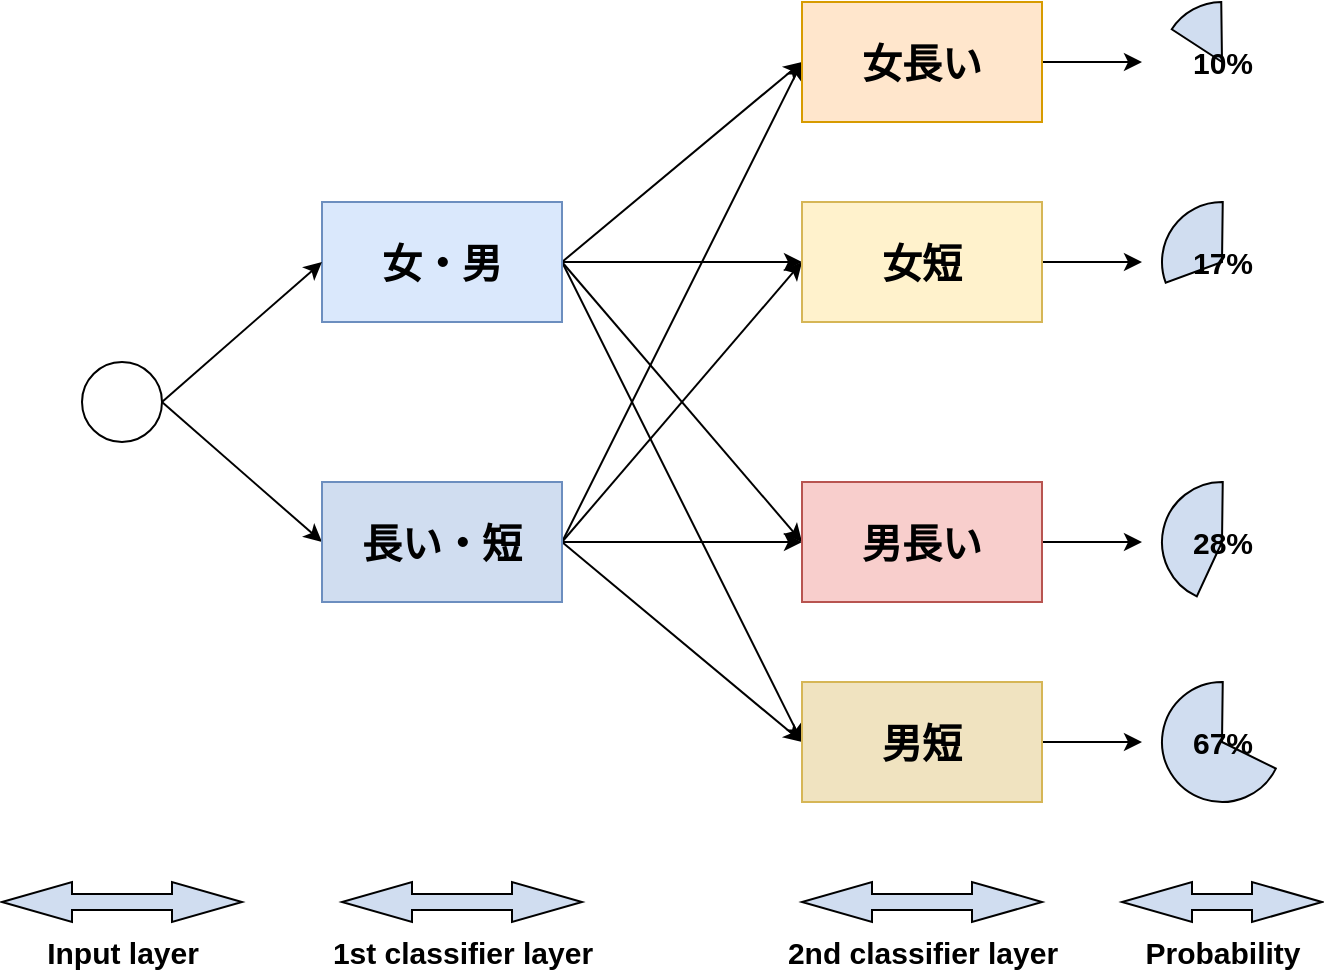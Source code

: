 <mxfile version="15.4.0" type="device"><diagram id="hx5TEmelfHpKQYu-bwiG" name="Page-1"><mxGraphModel dx="960" dy="632" grid="1" gridSize="10" guides="1" tooltips="1" connect="1" arrows="1" fold="1" page="1" pageScale="1" pageWidth="827" pageHeight="1169" math="0" shadow="0"><root><mxCell id="0"/><mxCell id="1" parent="0"/><mxCell id="Husw8VnCyZ3O4foxC_Sh-11" style="edgeStyle=none;rounded=0;orthogonalLoop=1;jettySize=auto;html=1;entryX=0;entryY=0.5;entryDx=0;entryDy=0;exitX=1;exitY=0.5;exitDx=0;exitDy=0;" edge="1" parent="1" source="Husw8VnCyZ3O4foxC_Sh-2" target="Husw8VnCyZ3O4foxC_Sh-6"><mxGeometry relative="1" as="geometry"/></mxCell><mxCell id="Husw8VnCyZ3O4foxC_Sh-13" style="edgeStyle=none;rounded=0;orthogonalLoop=1;jettySize=auto;html=1;exitX=1;exitY=0.5;exitDx=0;exitDy=0;" edge="1" parent="1" source="Husw8VnCyZ3O4foxC_Sh-2" target="Husw8VnCyZ3O4foxC_Sh-5"><mxGeometry relative="1" as="geometry"/></mxCell><mxCell id="Husw8VnCyZ3O4foxC_Sh-16" style="edgeStyle=none;rounded=0;orthogonalLoop=1;jettySize=auto;html=1;exitX=1;exitY=0.5;exitDx=0;exitDy=0;entryX=0;entryY=0.5;entryDx=0;entryDy=0;" edge="1" parent="1" source="Husw8VnCyZ3O4foxC_Sh-2" target="Husw8VnCyZ3O4foxC_Sh-7"><mxGeometry relative="1" as="geometry"/></mxCell><mxCell id="Husw8VnCyZ3O4foxC_Sh-18" style="edgeStyle=none;rounded=0;orthogonalLoop=1;jettySize=auto;html=1;exitX=1;exitY=0.5;exitDx=0;exitDy=0;entryX=0;entryY=0.5;entryDx=0;entryDy=0;" edge="1" parent="1" source="Husw8VnCyZ3O4foxC_Sh-2" target="Husw8VnCyZ3O4foxC_Sh-8"><mxGeometry relative="1" as="geometry"/></mxCell><mxCell id="Husw8VnCyZ3O4foxC_Sh-2" value="&lt;font style=&quot;font-size: 20px&quot;&gt;&lt;b&gt;女・男&lt;/b&gt;&lt;/font&gt;" style="rounded=0;whiteSpace=wrap;html=1;fillColor=#dae8fc;strokeColor=#6c8ebf;" vertex="1" parent="1"><mxGeometry x="200" y="160" width="120" height="60" as="geometry"/></mxCell><mxCell id="Husw8VnCyZ3O4foxC_Sh-9" style="rounded=0;orthogonalLoop=1;jettySize=auto;html=1;exitX=1;exitY=0.5;exitDx=0;exitDy=0;entryX=0;entryY=0.5;entryDx=0;entryDy=0;strokeWidth=1;" edge="1" parent="1" source="Husw8VnCyZ3O4foxC_Sh-3" target="Husw8VnCyZ3O4foxC_Sh-2"><mxGeometry relative="1" as="geometry"/></mxCell><mxCell id="Husw8VnCyZ3O4foxC_Sh-10" style="edgeStyle=none;rounded=0;orthogonalLoop=1;jettySize=auto;html=1;exitX=1;exitY=0.5;exitDx=0;exitDy=0;entryX=0;entryY=0.5;entryDx=0;entryDy=0;" edge="1" parent="1" source="Husw8VnCyZ3O4foxC_Sh-3" target="Husw8VnCyZ3O4foxC_Sh-4"><mxGeometry relative="1" as="geometry"/></mxCell><mxCell id="Husw8VnCyZ3O4foxC_Sh-3" value="" style="ellipse;whiteSpace=wrap;html=1;aspect=fixed;" vertex="1" parent="1"><mxGeometry x="80" y="240" width="40" height="40" as="geometry"/></mxCell><mxCell id="Husw8VnCyZ3O4foxC_Sh-14" style="edgeStyle=none;rounded=0;orthogonalLoop=1;jettySize=auto;html=1;exitX=1;exitY=0.5;exitDx=0;exitDy=0;entryX=0;entryY=0.5;entryDx=0;entryDy=0;" edge="1" parent="1" source="Husw8VnCyZ3O4foxC_Sh-4" target="Husw8VnCyZ3O4foxC_Sh-6"><mxGeometry relative="1" as="geometry"/></mxCell><mxCell id="Husw8VnCyZ3O4foxC_Sh-15" style="edgeStyle=none;rounded=0;orthogonalLoop=1;jettySize=auto;html=1;exitX=1;exitY=0.5;exitDx=0;exitDy=0;entryX=0;entryY=0.5;entryDx=0;entryDy=0;" edge="1" parent="1" source="Husw8VnCyZ3O4foxC_Sh-4" target="Husw8VnCyZ3O4foxC_Sh-5"><mxGeometry relative="1" as="geometry"/></mxCell><mxCell id="Husw8VnCyZ3O4foxC_Sh-17" style="edgeStyle=none;rounded=0;orthogonalLoop=1;jettySize=auto;html=1;exitX=1;exitY=0.5;exitDx=0;exitDy=0;entryX=0;entryY=0.5;entryDx=0;entryDy=0;" edge="1" parent="1" source="Husw8VnCyZ3O4foxC_Sh-4" target="Husw8VnCyZ3O4foxC_Sh-7"><mxGeometry relative="1" as="geometry"/></mxCell><mxCell id="Husw8VnCyZ3O4foxC_Sh-20" style="edgeStyle=none;rounded=0;orthogonalLoop=1;jettySize=auto;html=1;exitX=1;exitY=0.5;exitDx=0;exitDy=0;entryX=0;entryY=0.5;entryDx=0;entryDy=0;" edge="1" parent="1" source="Husw8VnCyZ3O4foxC_Sh-4" target="Husw8VnCyZ3O4foxC_Sh-8"><mxGeometry relative="1" as="geometry"/></mxCell><mxCell id="Husw8VnCyZ3O4foxC_Sh-4" value="&lt;span style=&quot;font-size: 20px&quot;&gt;&lt;b&gt;長い・短&lt;/b&gt;&lt;/span&gt;" style="rounded=0;whiteSpace=wrap;html=1;fillColor=#D0DDF0;strokeColor=#6c8ebf;" vertex="1" parent="1"><mxGeometry x="200" y="300" width="120" height="60" as="geometry"/></mxCell><mxCell id="Husw8VnCyZ3O4foxC_Sh-24" style="edgeStyle=none;rounded=0;orthogonalLoop=1;jettySize=auto;html=1;exitX=1;exitY=0.5;exitDx=0;exitDy=0;" edge="1" parent="1" source="Husw8VnCyZ3O4foxC_Sh-5"><mxGeometry relative="1" as="geometry"><mxPoint x="610" y="190" as="targetPoint"/></mxGeometry></mxCell><mxCell id="Husw8VnCyZ3O4foxC_Sh-5" value="&lt;font style=&quot;font-size: 20px&quot;&gt;&lt;b&gt;女短&lt;/b&gt;&lt;/font&gt;" style="rounded=0;whiteSpace=wrap;html=1;fillColor=#fff2cc;strokeColor=#d6b656;" vertex="1" parent="1"><mxGeometry x="440" y="160" width="120" height="60" as="geometry"/></mxCell><mxCell id="Husw8VnCyZ3O4foxC_Sh-22" style="edgeStyle=none;rounded=0;orthogonalLoop=1;jettySize=auto;html=1;" edge="1" parent="1" source="Husw8VnCyZ3O4foxC_Sh-6"><mxGeometry relative="1" as="geometry"><mxPoint x="610" y="90" as="targetPoint"/></mxGeometry></mxCell><mxCell id="Husw8VnCyZ3O4foxC_Sh-6" value="&lt;font style=&quot;font-size: 20px&quot;&gt;&lt;b&gt;女長い&lt;/b&gt;&lt;/font&gt;" style="rounded=0;whiteSpace=wrap;html=1;fillColor=#ffe6cc;strokeColor=#d79b00;" vertex="1" parent="1"><mxGeometry x="440" y="60" width="120" height="60" as="geometry"/></mxCell><mxCell id="Husw8VnCyZ3O4foxC_Sh-27" style="edgeStyle=none;rounded=0;orthogonalLoop=1;jettySize=auto;html=1;exitX=1;exitY=0.5;exitDx=0;exitDy=0;" edge="1" parent="1" source="Husw8VnCyZ3O4foxC_Sh-7"><mxGeometry relative="1" as="geometry"><mxPoint x="610" y="330" as="targetPoint"/></mxGeometry></mxCell><mxCell id="Husw8VnCyZ3O4foxC_Sh-7" value="&lt;font style=&quot;font-size: 20px&quot;&gt;&lt;b&gt;男長い&lt;/b&gt;&lt;/font&gt;" style="rounded=0;whiteSpace=wrap;html=1;fillColor=#f8cecc;strokeColor=#b85450;" vertex="1" parent="1"><mxGeometry x="440" y="300" width="120" height="60" as="geometry"/></mxCell><mxCell id="Husw8VnCyZ3O4foxC_Sh-28" style="edgeStyle=none;rounded=0;orthogonalLoop=1;jettySize=auto;html=1;exitX=1;exitY=0.5;exitDx=0;exitDy=0;" edge="1" parent="1" source="Husw8VnCyZ3O4foxC_Sh-8"><mxGeometry relative="1" as="geometry"><mxPoint x="610" y="430" as="targetPoint"/></mxGeometry></mxCell><mxCell id="Husw8VnCyZ3O4foxC_Sh-8" value="&lt;font style=&quot;font-size: 20px&quot;&gt;&lt;b&gt;男短&lt;/b&gt;&lt;/font&gt;" style="rounded=0;whiteSpace=wrap;html=1;fillColor=#F0E3C0;strokeColor=#d6b656;" vertex="1" parent="1"><mxGeometry x="440" y="400" width="120" height="60" as="geometry"/></mxCell><mxCell id="Husw8VnCyZ3O4foxC_Sh-21" value="&lt;font style=&quot;font-size: 15px&quot;&gt;&lt;b&gt;10%&lt;/b&gt;&lt;/font&gt;" style="verticalLabelPosition=middle;verticalAlign=middle;html=1;shape=mxgraph.basic.pie;startAngle=0.842;endAngle=0.998;fillColor=#D0DDF0;gradientColor=none;labelPosition=center;align=center;" vertex="1" parent="1"><mxGeometry x="620" y="60" width="60" height="60" as="geometry"/></mxCell><mxCell id="Husw8VnCyZ3O4foxC_Sh-23" value="&lt;font size=&quot;1&quot;&gt;&lt;b style=&quot;font-size: 15px&quot;&gt;17%&lt;/b&gt;&lt;/font&gt;" style="verticalLabelPosition=middle;verticalAlign=middle;html=1;shape=mxgraph.basic.pie;startAngle=0.694;endAngle=0.002;fillColor=#D0DDF0;gradientColor=none;labelPosition=center;align=center;" vertex="1" parent="1"><mxGeometry x="620" y="160" width="60" height="60" as="geometry"/></mxCell><mxCell id="Husw8VnCyZ3O4foxC_Sh-25" value="&lt;font style=&quot;font-size: 15px&quot;&gt;&lt;b&gt;28%&lt;/b&gt;&lt;/font&gt;" style="verticalLabelPosition=middle;verticalAlign=middle;html=1;shape=mxgraph.basic.pie;startAngle=0.569;endAngle=0.002;fillColor=#D0DDF0;gradientColor=none;textDirection=ltr;labelPosition=center;align=center;" vertex="1" parent="1"><mxGeometry x="620" y="300" width="60" height="60" as="geometry"/></mxCell><mxCell id="Husw8VnCyZ3O4foxC_Sh-26" value="&lt;font style=&quot;font-size: 15px&quot;&gt;&lt;b&gt;67%&lt;/b&gt;&lt;/font&gt;" style="verticalLabelPosition=middle;verticalAlign=middle;html=1;shape=mxgraph.basic.pie;startAngle=0.323;endAngle=0.002;fillColor=#D0DDF0;gradientColor=none;labelPosition=center;align=center;" vertex="1" parent="1"><mxGeometry x="620" y="400" width="60" height="60" as="geometry"/></mxCell><mxCell id="Husw8VnCyZ3O4foxC_Sh-31" value="&lt;font size=&quot;1&quot;&gt;&lt;b style=&quot;font-size: 15px&quot;&gt;2nd classifier layer&lt;/b&gt;&lt;/font&gt;" style="html=1;shadow=0;dashed=0;align=center;verticalAlign=top;shape=mxgraph.arrows2.twoWayArrow;dy=0.6;dx=35;fillColor=#D0DDF0;gradientColor=none;labelPosition=center;verticalLabelPosition=bottom;" vertex="1" parent="1"><mxGeometry x="440" y="500" width="120" height="20" as="geometry"/></mxCell><mxCell id="Husw8VnCyZ3O4foxC_Sh-32" value="&lt;font size=&quot;1&quot;&gt;&lt;b style=&quot;font-size: 15px&quot;&gt;1st classifier layer&lt;/b&gt;&lt;/font&gt;" style="html=1;shadow=0;dashed=0;align=center;verticalAlign=top;shape=mxgraph.arrows2.twoWayArrow;dy=0.6;dx=35;fillColor=#D0DDF0;gradientColor=none;labelPosition=center;verticalLabelPosition=bottom;" vertex="1" parent="1"><mxGeometry x="210" y="500" width="120" height="20" as="geometry"/></mxCell><mxCell id="Husw8VnCyZ3O4foxC_Sh-33" value="&lt;font size=&quot;1&quot;&gt;&lt;b style=&quot;font-size: 15px&quot;&gt;Probability&lt;/b&gt;&lt;/font&gt;" style="html=1;shadow=0;dashed=0;align=center;verticalAlign=top;shape=mxgraph.arrows2.twoWayArrow;dy=0.6;dx=35;fillColor=#D0DDF0;gradientColor=none;labelPosition=center;verticalLabelPosition=bottom;" vertex="1" parent="1"><mxGeometry x="600" y="500" width="100" height="20" as="geometry"/></mxCell><mxCell id="Husw8VnCyZ3O4foxC_Sh-34" value="&lt;span style=&quot;font-size: 15px&quot;&gt;&lt;b&gt;Input layer&lt;/b&gt;&lt;/span&gt;" style="html=1;shadow=0;dashed=0;align=center;verticalAlign=top;shape=mxgraph.arrows2.twoWayArrow;dy=0.6;dx=35;fillColor=#D0DDF0;gradientColor=none;labelPosition=center;verticalLabelPosition=bottom;" vertex="1" parent="1"><mxGeometry x="40" y="500" width="120" height="20" as="geometry"/></mxCell></root></mxGraphModel></diagram></mxfile>
